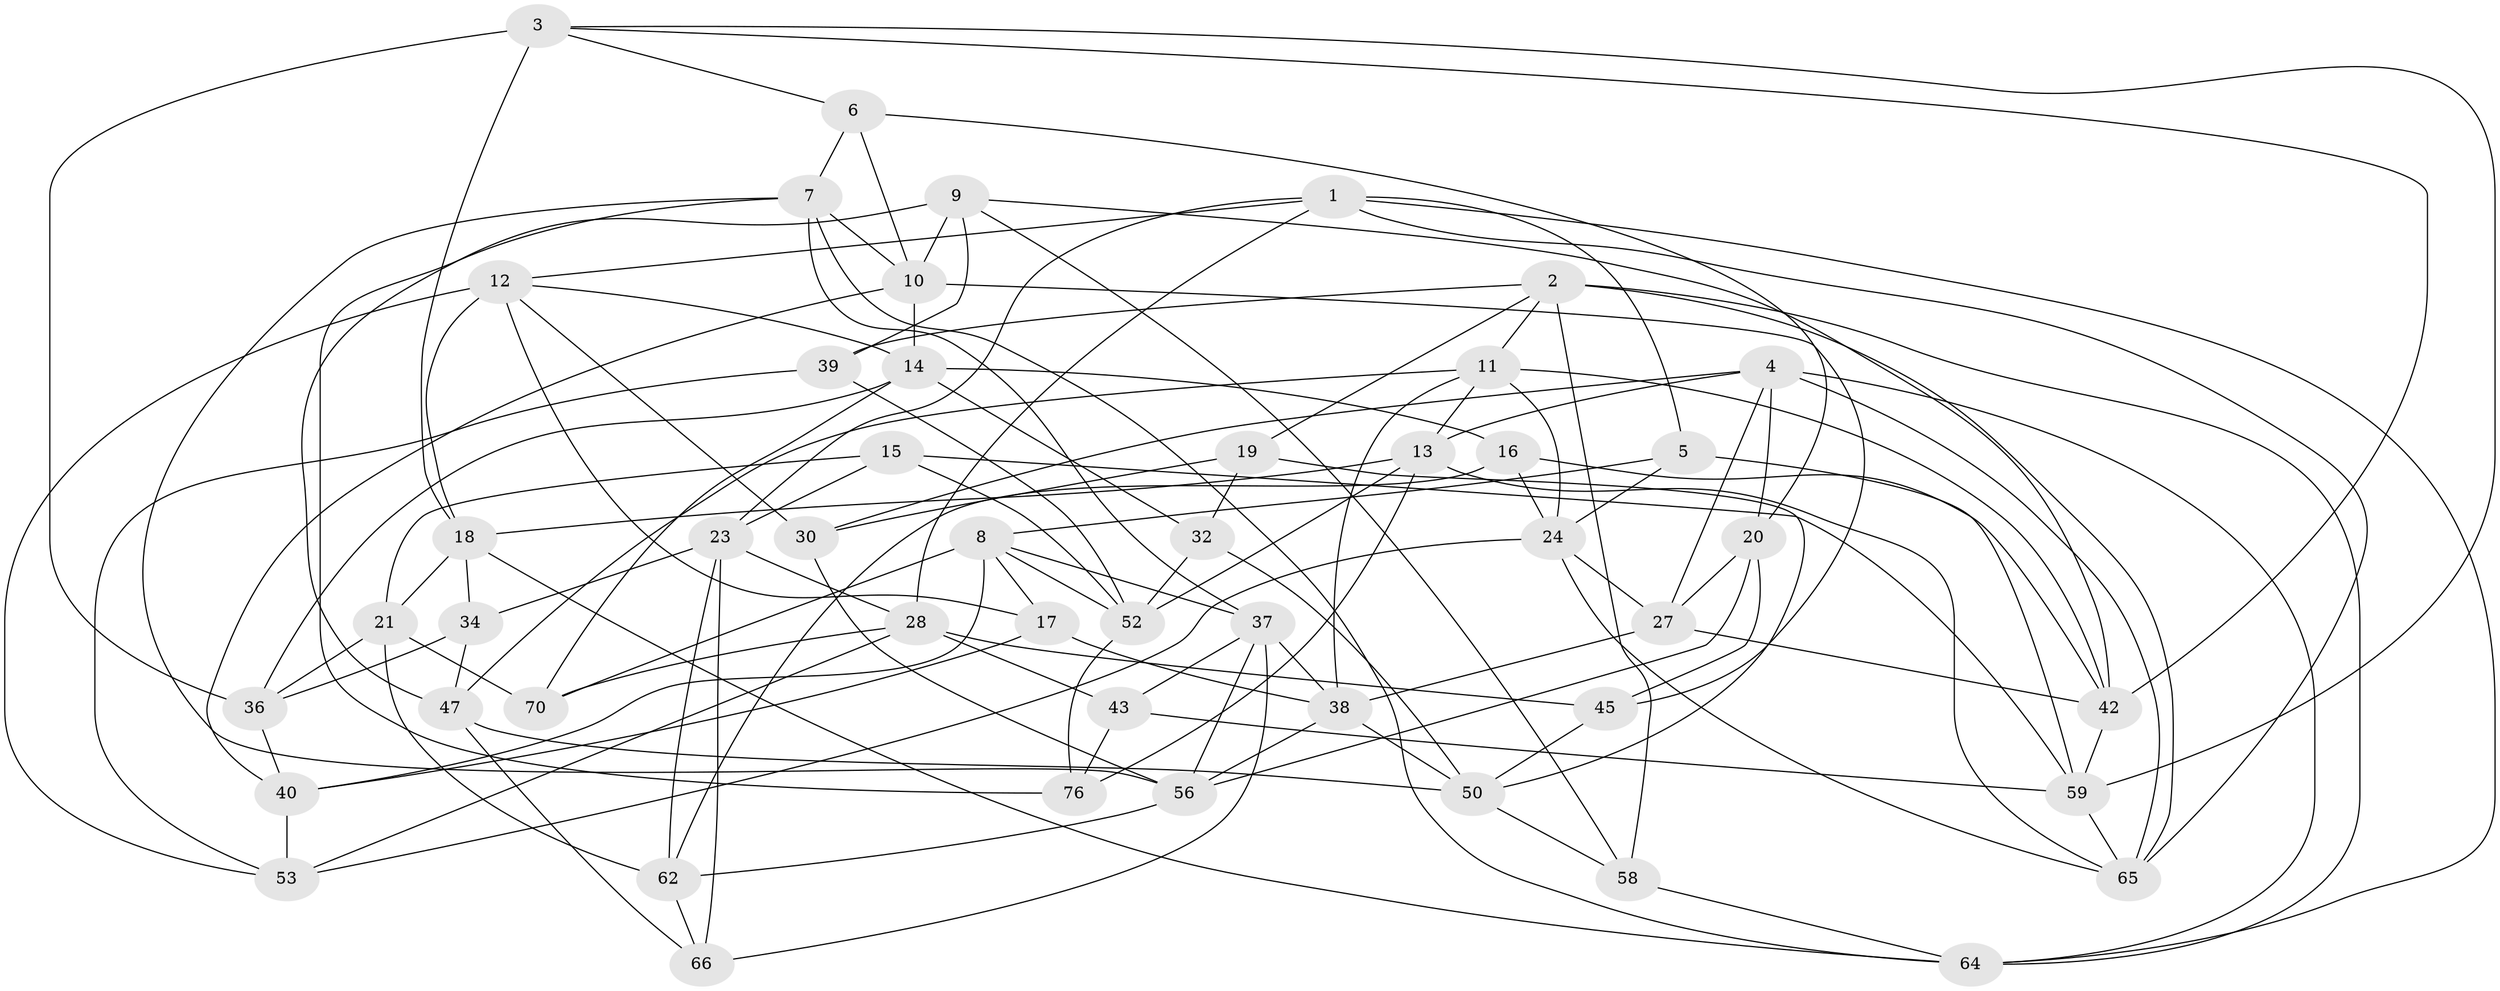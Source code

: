 // Generated by graph-tools (version 1.1) at 2025/24/03/03/25 07:24:27]
// undirected, 49 vertices, 126 edges
graph export_dot {
graph [start="1"]
  node [color=gray90,style=filled];
  1 [super="+25"];
  2 [super="+68"];
  3 [super="+49"];
  4 [super="+51"];
  5;
  6;
  7 [super="+22"];
  8 [super="+31"];
  9 [super="+74"];
  10 [super="+55"];
  11 [super="+63"];
  12 [super="+81"];
  13 [super="+46"];
  14 [super="+29"];
  15;
  16;
  17;
  18 [super="+78"];
  19;
  20 [super="+33"];
  21 [super="+71"];
  23 [super="+80"];
  24 [super="+26"];
  27 [super="+41"];
  28 [super="+35"];
  30;
  32;
  34;
  36 [super="+82"];
  37 [super="+44"];
  38 [super="+61"];
  39;
  40 [super="+48"];
  42 [super="+69"];
  43;
  45;
  47 [super="+54"];
  50 [super="+79"];
  52 [super="+67"];
  53 [super="+60"];
  56 [super="+57"];
  58;
  59 [super="+77"];
  62 [super="+73"];
  64 [super="+75"];
  65 [super="+72"];
  66;
  70;
  76;
  1 -- 5;
  1 -- 28;
  1 -- 65;
  1 -- 64;
  1 -- 12;
  1 -- 23;
  2 -- 58;
  2 -- 39;
  2 -- 65;
  2 -- 11;
  2 -- 64;
  2 -- 19;
  3 -- 42;
  3 -- 36 [weight=2];
  3 -- 59;
  3 -- 18;
  3 -- 6;
  4 -- 65;
  4 -- 27;
  4 -- 13;
  4 -- 30;
  4 -- 20;
  4 -- 64;
  5 -- 59;
  5 -- 24;
  5 -- 8;
  6 -- 7;
  6 -- 10;
  6 -- 20;
  7 -- 76;
  7 -- 64;
  7 -- 56;
  7 -- 10;
  7 -- 37;
  8 -- 70;
  8 -- 17;
  8 -- 52;
  8 -- 40;
  8 -- 37;
  9 -- 47 [weight=2];
  9 -- 10;
  9 -- 58;
  9 -- 42;
  9 -- 39;
  10 -- 14;
  10 -- 40;
  10 -- 45;
  11 -- 38;
  11 -- 24;
  11 -- 42;
  11 -- 13;
  11 -- 47;
  12 -- 30;
  12 -- 17;
  12 -- 53;
  12 -- 14;
  12 -- 18;
  13 -- 76;
  13 -- 52;
  13 -- 18;
  13 -- 65;
  14 -- 16;
  14 -- 70;
  14 -- 32;
  14 -- 36;
  15 -- 21;
  15 -- 23;
  15 -- 52;
  15 -- 59;
  16 -- 42;
  16 -- 62;
  16 -- 24;
  17 -- 38;
  17 -- 40;
  18 -- 34;
  18 -- 64;
  18 -- 21;
  19 -- 30;
  19 -- 50;
  19 -- 32;
  20 -- 56;
  20 -- 45;
  20 -- 27 [weight=2];
  21 -- 70;
  21 -- 62 [weight=2];
  21 -- 36;
  23 -- 62;
  23 -- 28;
  23 -- 66;
  23 -- 34;
  24 -- 65;
  24 -- 27;
  24 -- 53;
  27 -- 38;
  27 -- 42;
  28 -- 45;
  28 -- 53;
  28 -- 43;
  28 -- 70;
  30 -- 56;
  32 -- 52;
  32 -- 50;
  34 -- 36;
  34 -- 47;
  36 -- 40;
  37 -- 43;
  37 -- 56;
  37 -- 66;
  37 -- 38;
  38 -- 56;
  38 -- 50;
  39 -- 53;
  39 -- 52;
  40 -- 53 [weight=2];
  42 -- 59;
  43 -- 76;
  43 -- 59;
  45 -- 50;
  47 -- 66;
  47 -- 50;
  50 -- 58;
  52 -- 76;
  56 -- 62;
  58 -- 64;
  59 -- 65;
  62 -- 66;
}
